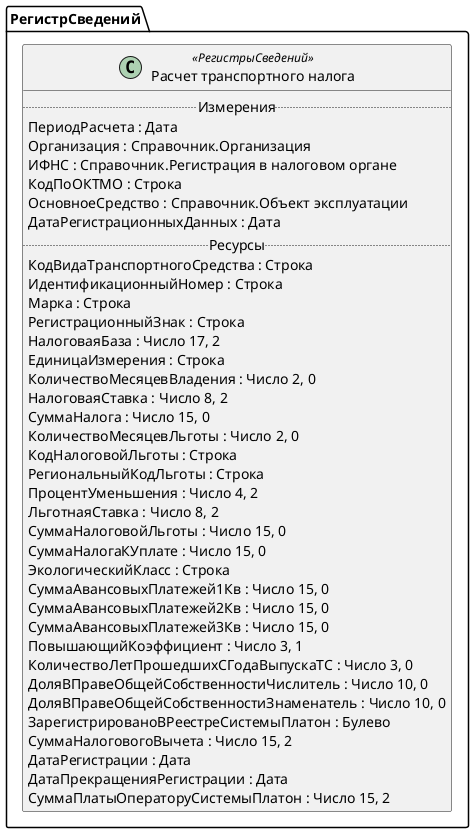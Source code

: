 ﻿@startuml РасчетТранспортногоНалога
'!include templates.wsd
'..\include templates.wsd
class РегистрСведений.РасчетТранспортногоНалога as "Расчет транспортного налога" <<РегистрыСведений>>
{
..Измерения..
ПериодРасчета : Дата
Организация : Справочник.Организация
ИФНС : Справочник.Регистрация в налоговом органе
КодПоОКТМО : Строка
ОсновноеСредство : Справочник.Объект эксплуатации
ДатаРегистрационныхДанных : Дата
..Ресурсы..
КодВидаТранспортногоСредства : Строка
ИдентификационныйНомер : Строка
Марка : Строка
РегистрационныйЗнак : Строка
НалоговаяБаза : Число 17, 2
ЕдиницаИзмерения : Строка
КоличествоМесяцевВладения : Число 2, 0
НалоговаяСтавка : Число 8, 2
СуммаНалога : Число 15, 0
КоличествоМесяцевЛьготы : Число 2, 0
КодНалоговойЛьготы : Строка
РегиональныйКодЛьготы : Строка
ПроцентУменьшения : Число 4, 2
ЛьготнаяСтавка : Число 8, 2
СуммаНалоговойЛьготы : Число 15, 0
СуммаНалогаКУплате : Число 15, 0
ЭкологическийКласс : Строка
СуммаАвансовыхПлатежей1Кв : Число 15, 0
СуммаАвансовыхПлатежей2Кв : Число 15, 0
СуммаАвансовыхПлатежей3Кв : Число 15, 0
ПовышающийКоэффициент : Число 3, 1
КоличествоЛетПрошедшихСГодаВыпускаТС : Число 3, 0
ДоляВПравеОбщейСобственностиЧислитель : Число 10, 0
ДоляВПравеОбщейСобственностиЗнаменатель : Число 10, 0
ЗарегистрированоВРеестреСистемыПлатон : Булево
СуммаНалоговогоВычета : Число 15, 2
ДатаРегистрации : Дата
ДатаПрекращенияРегистрации : Дата
СуммаПлатыОператоруСистемыПлатон : Число 15, 2
}
@enduml
